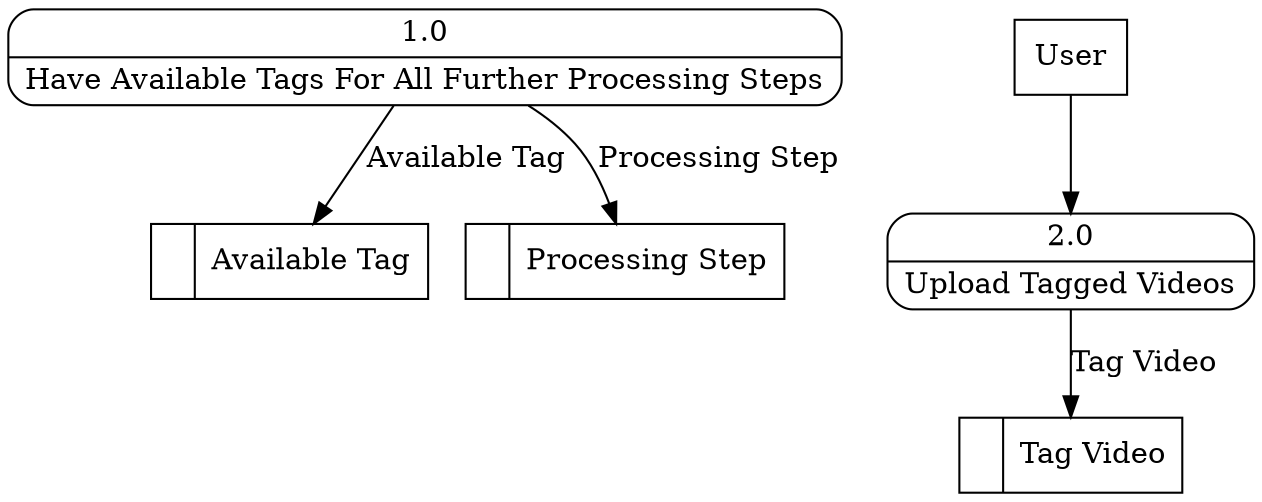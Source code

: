 digraph dfd2{ 
node[shape=record]
200 [label="<f0>  |<f1> Available Tag " ];
201 [label="<f0>  |<f1> Tag Video " ];
202 [label="<f0>  |<f1> Processing Step " ];
203 [label="User" shape=box];
204 [label="{<f0> 1.0|<f1> Have Available Tags For All Further Processing Steps }" shape=Mrecord];
205 [label="{<f0> 2.0|<f1> Upload Tagged Videos }" shape=Mrecord];
203 -> 205
204 -> 200 [label="Available Tag"]
204 -> 202 [label="Processing Step"]
205 -> 201 [label="Tag Video"]
}